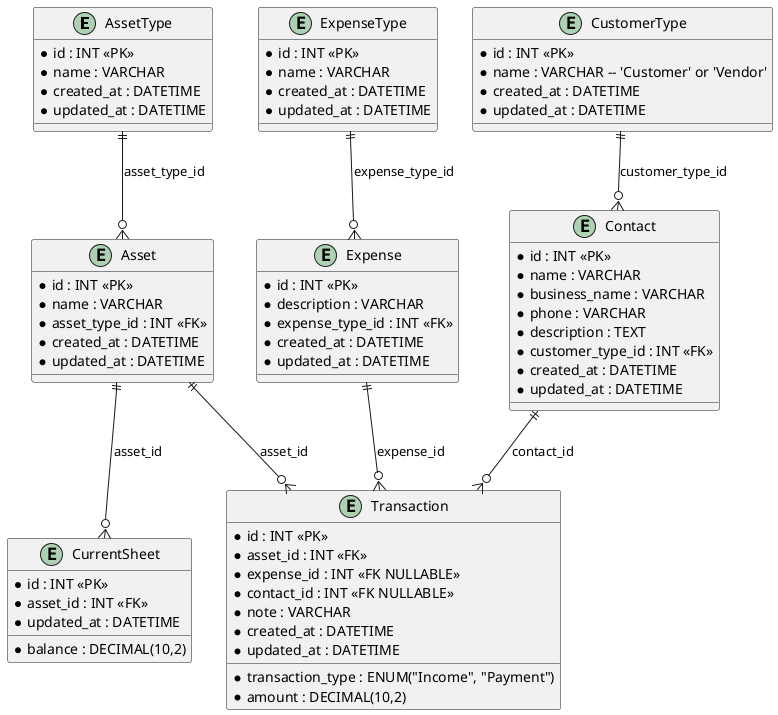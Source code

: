 @startuml "self-bank"

entity AssetType {
  *id : INT <<PK>>
  *name : VARCHAR
  *created_at : DATETIME
  *updated_at : DATETIME
}

entity Asset {
  *id : INT <<PK>>
  *name : VARCHAR
  *asset_type_id : INT <<FK>>
  *created_at : DATETIME
  *updated_at : DATETIME
}

entity ExpenseType {
  *id : INT <<PK>>
  *name : VARCHAR
  *created_at : DATETIME
  *updated_at : DATETIME
}

entity Expense {
  *id : INT <<PK>>
  *description : VARCHAR
  *expense_type_id : INT <<FK>>
  *created_at : DATETIME
  *updated_at : DATETIME
}

entity CustomerType {
  *id : INT <<PK>>
  *name : VARCHAR -- 'Customer' or 'Vendor'
  *created_at : DATETIME
  *updated_at : DATETIME
}

entity Contact {
  *id : INT <<PK>>
  *name : VARCHAR
  *business_name : VARCHAR
  *phone : VARCHAR
  *description : TEXT
  *customer_type_id : INT <<FK>>
  *created_at : DATETIME
  *updated_at : DATETIME
}

entity Transaction {
  *id : INT <<PK>>
  *transaction_type : ENUM("Income", "Payment")
  *amount : DECIMAL(10,2)
  *asset_id : INT <<FK>>
  *expense_id : INT <<FK NULLABLE>>
  *contact_id : INT <<FK NULLABLE>>
  *note : VARCHAR
  *created_at : DATETIME
  *updated_at : DATETIME
}

entity CurrentSheet {
  *id : INT <<PK>>
  *asset_id : INT <<FK>>
  *balance : DECIMAL(10,2)
  *updated_at : DATETIME
}

AssetType ||--o{ Asset : asset_type_id
ExpenseType ||--o{ Expense : expense_type_id
CustomerType ||--o{ Contact : customer_type_id
Contact ||--o{ Transaction : contact_id
Asset ||--o{ Transaction : asset_id
Expense ||--o{ Transaction : expense_id
Asset ||--o{ CurrentSheet : asset_id

@enduml
